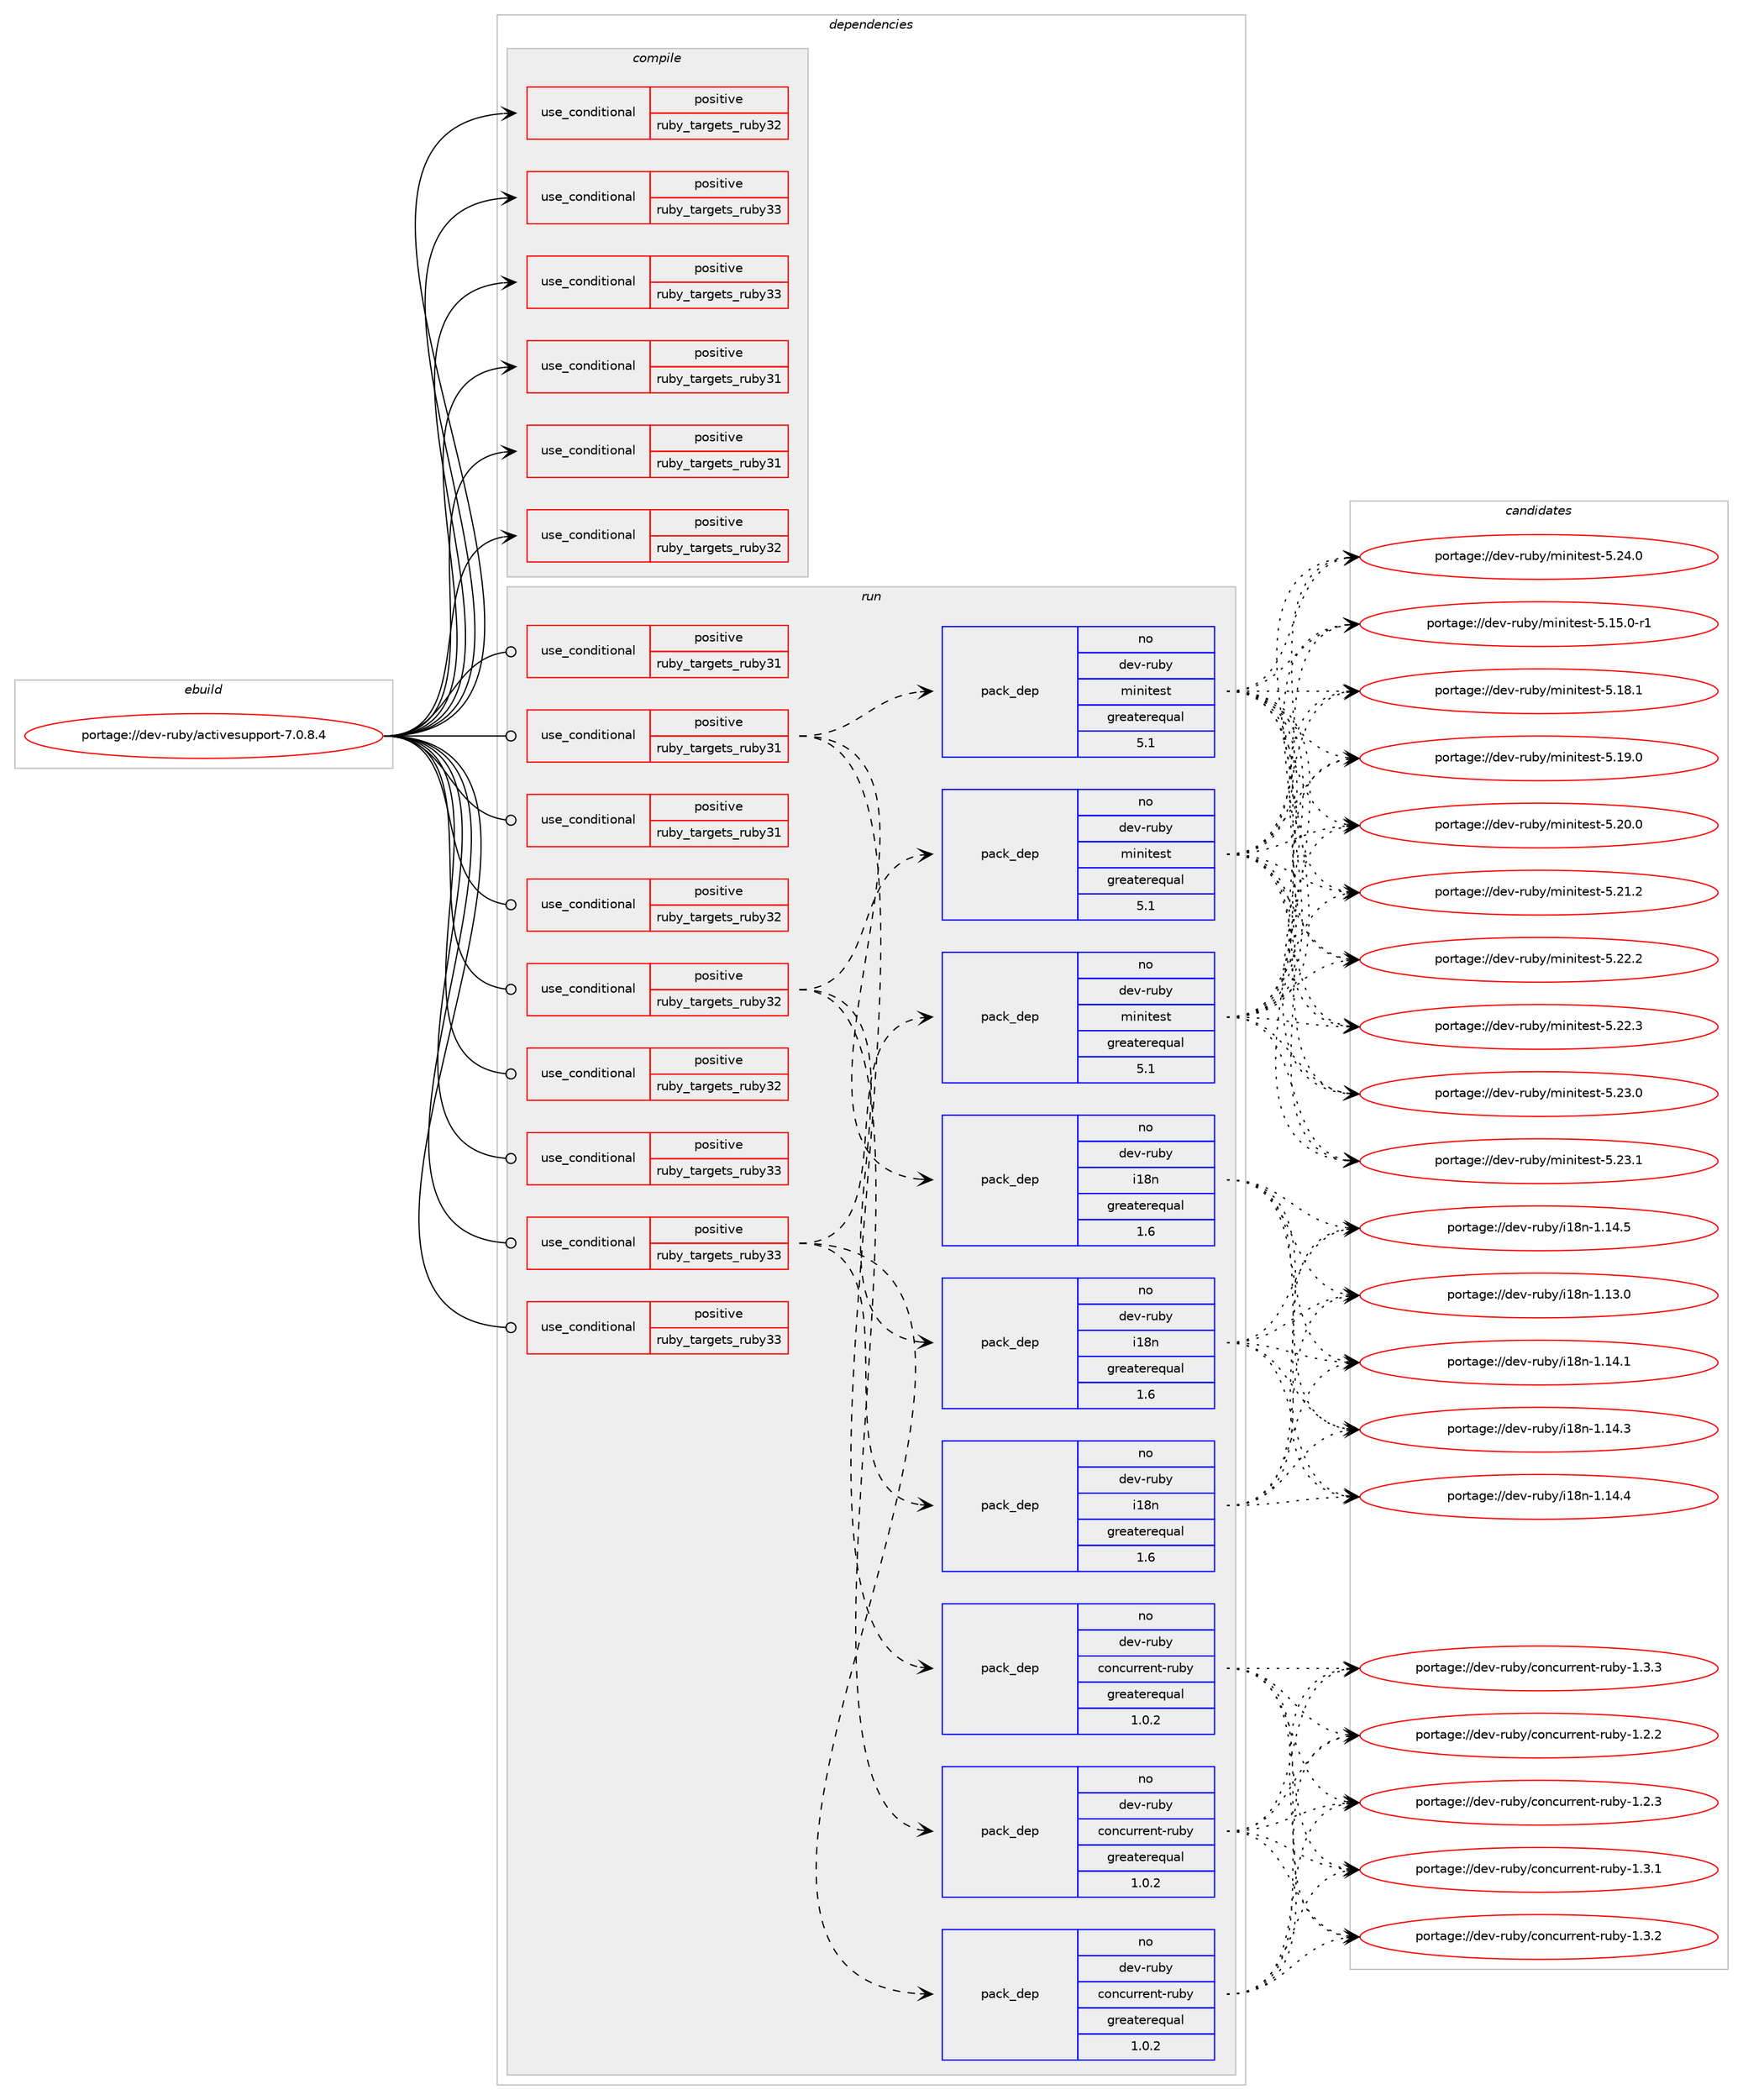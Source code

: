 digraph prolog {

# *************
# Graph options
# *************

newrank=true;
concentrate=true;
compound=true;
graph [rankdir=LR,fontname=Helvetica,fontsize=10,ranksep=1.5];#, ranksep=2.5, nodesep=0.2];
edge  [arrowhead=vee];
node  [fontname=Helvetica,fontsize=10];

# **********
# The ebuild
# **********

subgraph cluster_leftcol {
color=gray;
rank=same;
label=<<i>ebuild</i>>;
id [label="portage://dev-ruby/activesupport-7.0.8.4", color=red, width=4, href="../dev-ruby/activesupport-7.0.8.4.svg"];
}

# ****************
# The dependencies
# ****************

subgraph cluster_midcol {
color=gray;
label=<<i>dependencies</i>>;
subgraph cluster_compile {
fillcolor="#eeeeee";
style=filled;
label=<<i>compile</i>>;
subgraph cond42787 {
dependency89414 [label=<<TABLE BORDER="0" CELLBORDER="1" CELLSPACING="0" CELLPADDING="4"><TR><TD ROWSPAN="3" CELLPADDING="10">use_conditional</TD></TR><TR><TD>positive</TD></TR><TR><TD>ruby_targets_ruby31</TD></TR></TABLE>>, shape=none, color=red];
# *** BEGIN UNKNOWN DEPENDENCY TYPE (TODO) ***
# dependency89414 -> package_dependency(portage://dev-ruby/activesupport-7.0.8.4,install,no,dev-lang,ruby,none,[,,],[slot(3.1)],[])
# *** END UNKNOWN DEPENDENCY TYPE (TODO) ***

}
id:e -> dependency89414:w [weight=20,style="solid",arrowhead="vee"];
subgraph cond42788 {
dependency89415 [label=<<TABLE BORDER="0" CELLBORDER="1" CELLSPACING="0" CELLPADDING="4"><TR><TD ROWSPAN="3" CELLPADDING="10">use_conditional</TD></TR><TR><TD>positive</TD></TR><TR><TD>ruby_targets_ruby31</TD></TR></TABLE>>, shape=none, color=red];
# *** BEGIN UNKNOWN DEPENDENCY TYPE (TODO) ***
# dependency89415 -> package_dependency(portage://dev-ruby/activesupport-7.0.8.4,install,no,virtual,rubygems,none,[,,],[],[use(enable(ruby_targets_ruby31),negative)])
# *** END UNKNOWN DEPENDENCY TYPE (TODO) ***

}
id:e -> dependency89415:w [weight=20,style="solid",arrowhead="vee"];
subgraph cond42789 {
dependency89416 [label=<<TABLE BORDER="0" CELLBORDER="1" CELLSPACING="0" CELLPADDING="4"><TR><TD ROWSPAN="3" CELLPADDING="10">use_conditional</TD></TR><TR><TD>positive</TD></TR><TR><TD>ruby_targets_ruby32</TD></TR></TABLE>>, shape=none, color=red];
# *** BEGIN UNKNOWN DEPENDENCY TYPE (TODO) ***
# dependency89416 -> package_dependency(portage://dev-ruby/activesupport-7.0.8.4,install,no,dev-lang,ruby,none,[,,],[slot(3.2)],[])
# *** END UNKNOWN DEPENDENCY TYPE (TODO) ***

}
id:e -> dependency89416:w [weight=20,style="solid",arrowhead="vee"];
subgraph cond42790 {
dependency89417 [label=<<TABLE BORDER="0" CELLBORDER="1" CELLSPACING="0" CELLPADDING="4"><TR><TD ROWSPAN="3" CELLPADDING="10">use_conditional</TD></TR><TR><TD>positive</TD></TR><TR><TD>ruby_targets_ruby32</TD></TR></TABLE>>, shape=none, color=red];
# *** BEGIN UNKNOWN DEPENDENCY TYPE (TODO) ***
# dependency89417 -> package_dependency(portage://dev-ruby/activesupport-7.0.8.4,install,no,virtual,rubygems,none,[,,],[],[use(enable(ruby_targets_ruby32),negative)])
# *** END UNKNOWN DEPENDENCY TYPE (TODO) ***

}
id:e -> dependency89417:w [weight=20,style="solid",arrowhead="vee"];
subgraph cond42791 {
dependency89418 [label=<<TABLE BORDER="0" CELLBORDER="1" CELLSPACING="0" CELLPADDING="4"><TR><TD ROWSPAN="3" CELLPADDING="10">use_conditional</TD></TR><TR><TD>positive</TD></TR><TR><TD>ruby_targets_ruby33</TD></TR></TABLE>>, shape=none, color=red];
# *** BEGIN UNKNOWN DEPENDENCY TYPE (TODO) ***
# dependency89418 -> package_dependency(portage://dev-ruby/activesupport-7.0.8.4,install,no,dev-lang,ruby,none,[,,],[slot(3.3)],[])
# *** END UNKNOWN DEPENDENCY TYPE (TODO) ***

}
id:e -> dependency89418:w [weight=20,style="solid",arrowhead="vee"];
subgraph cond42792 {
dependency89419 [label=<<TABLE BORDER="0" CELLBORDER="1" CELLSPACING="0" CELLPADDING="4"><TR><TD ROWSPAN="3" CELLPADDING="10">use_conditional</TD></TR><TR><TD>positive</TD></TR><TR><TD>ruby_targets_ruby33</TD></TR></TABLE>>, shape=none, color=red];
# *** BEGIN UNKNOWN DEPENDENCY TYPE (TODO) ***
# dependency89419 -> package_dependency(portage://dev-ruby/activesupport-7.0.8.4,install,no,virtual,rubygems,none,[,,],[],[use(enable(ruby_targets_ruby33),negative)])
# *** END UNKNOWN DEPENDENCY TYPE (TODO) ***

}
id:e -> dependency89419:w [weight=20,style="solid",arrowhead="vee"];
}
subgraph cluster_compileandrun {
fillcolor="#eeeeee";
style=filled;
label=<<i>compile and run</i>>;
}
subgraph cluster_run {
fillcolor="#eeeeee";
style=filled;
label=<<i>run</i>>;
subgraph cond42793 {
dependency89420 [label=<<TABLE BORDER="0" CELLBORDER="1" CELLSPACING="0" CELLPADDING="4"><TR><TD ROWSPAN="3" CELLPADDING="10">use_conditional</TD></TR><TR><TD>positive</TD></TR><TR><TD>ruby_targets_ruby31</TD></TR></TABLE>>, shape=none, color=red];
# *** BEGIN UNKNOWN DEPENDENCY TYPE (TODO) ***
# dependency89420 -> package_dependency(portage://dev-ruby/activesupport-7.0.8.4,run,no,dev-lang,ruby,none,[,,],[slot(3.1)],[])
# *** END UNKNOWN DEPENDENCY TYPE (TODO) ***

}
id:e -> dependency89420:w [weight=20,style="solid",arrowhead="odot"];
subgraph cond42794 {
dependency89421 [label=<<TABLE BORDER="0" CELLBORDER="1" CELLSPACING="0" CELLPADDING="4"><TR><TD ROWSPAN="3" CELLPADDING="10">use_conditional</TD></TR><TR><TD>positive</TD></TR><TR><TD>ruby_targets_ruby31</TD></TR></TABLE>>, shape=none, color=red];
subgraph pack45379 {
dependency89422 [label=<<TABLE BORDER="0" CELLBORDER="1" CELLSPACING="0" CELLPADDING="4" WIDTH="220"><TR><TD ROWSPAN="6" CELLPADDING="30">pack_dep</TD></TR><TR><TD WIDTH="110">no</TD></TR><TR><TD>dev-ruby</TD></TR><TR><TD>concurrent-ruby</TD></TR><TR><TD>greaterequal</TD></TR><TR><TD>1.0.2</TD></TR></TABLE>>, shape=none, color=blue];
}
dependency89421:e -> dependency89422:w [weight=20,style="dashed",arrowhead="vee"];
subgraph pack45380 {
dependency89423 [label=<<TABLE BORDER="0" CELLBORDER="1" CELLSPACING="0" CELLPADDING="4" WIDTH="220"><TR><TD ROWSPAN="6" CELLPADDING="30">pack_dep</TD></TR><TR><TD WIDTH="110">no</TD></TR><TR><TD>dev-ruby</TD></TR><TR><TD>i18n</TD></TR><TR><TD>greaterequal</TD></TR><TR><TD>1.6</TD></TR></TABLE>>, shape=none, color=blue];
}
dependency89421:e -> dependency89423:w [weight=20,style="dashed",arrowhead="vee"];
# *** BEGIN UNKNOWN DEPENDENCY TYPE (TODO) ***
# dependency89421 -> package_dependency(portage://dev-ruby/activesupport-7.0.8.4,run,no,dev-ruby,tzinfo,none,[,,],[slot(2)],[use(enable(ruby_targets_ruby31),negative)])
# *** END UNKNOWN DEPENDENCY TYPE (TODO) ***

subgraph pack45381 {
dependency89424 [label=<<TABLE BORDER="0" CELLBORDER="1" CELLSPACING="0" CELLPADDING="4" WIDTH="220"><TR><TD ROWSPAN="6" CELLPADDING="30">pack_dep</TD></TR><TR><TD WIDTH="110">no</TD></TR><TR><TD>dev-ruby</TD></TR><TR><TD>minitest</TD></TR><TR><TD>greaterequal</TD></TR><TR><TD>5.1</TD></TR></TABLE>>, shape=none, color=blue];
}
dependency89421:e -> dependency89424:w [weight=20,style="dashed",arrowhead="vee"];
}
id:e -> dependency89421:w [weight=20,style="solid",arrowhead="odot"];
subgraph cond42795 {
dependency89425 [label=<<TABLE BORDER="0" CELLBORDER="1" CELLSPACING="0" CELLPADDING="4"><TR><TD ROWSPAN="3" CELLPADDING="10">use_conditional</TD></TR><TR><TD>positive</TD></TR><TR><TD>ruby_targets_ruby31</TD></TR></TABLE>>, shape=none, color=red];
# *** BEGIN UNKNOWN DEPENDENCY TYPE (TODO) ***
# dependency89425 -> package_dependency(portage://dev-ruby/activesupport-7.0.8.4,run,no,virtual,rubygems,none,[,,],[],[use(enable(ruby_targets_ruby31),negative)])
# *** END UNKNOWN DEPENDENCY TYPE (TODO) ***

}
id:e -> dependency89425:w [weight=20,style="solid",arrowhead="odot"];
subgraph cond42796 {
dependency89426 [label=<<TABLE BORDER="0" CELLBORDER="1" CELLSPACING="0" CELLPADDING="4"><TR><TD ROWSPAN="3" CELLPADDING="10">use_conditional</TD></TR><TR><TD>positive</TD></TR><TR><TD>ruby_targets_ruby32</TD></TR></TABLE>>, shape=none, color=red];
# *** BEGIN UNKNOWN DEPENDENCY TYPE (TODO) ***
# dependency89426 -> package_dependency(portage://dev-ruby/activesupport-7.0.8.4,run,no,dev-lang,ruby,none,[,,],[slot(3.2)],[])
# *** END UNKNOWN DEPENDENCY TYPE (TODO) ***

}
id:e -> dependency89426:w [weight=20,style="solid",arrowhead="odot"];
subgraph cond42797 {
dependency89427 [label=<<TABLE BORDER="0" CELLBORDER="1" CELLSPACING="0" CELLPADDING="4"><TR><TD ROWSPAN="3" CELLPADDING="10">use_conditional</TD></TR><TR><TD>positive</TD></TR><TR><TD>ruby_targets_ruby32</TD></TR></TABLE>>, shape=none, color=red];
subgraph pack45382 {
dependency89428 [label=<<TABLE BORDER="0" CELLBORDER="1" CELLSPACING="0" CELLPADDING="4" WIDTH="220"><TR><TD ROWSPAN="6" CELLPADDING="30">pack_dep</TD></TR><TR><TD WIDTH="110">no</TD></TR><TR><TD>dev-ruby</TD></TR><TR><TD>concurrent-ruby</TD></TR><TR><TD>greaterequal</TD></TR><TR><TD>1.0.2</TD></TR></TABLE>>, shape=none, color=blue];
}
dependency89427:e -> dependency89428:w [weight=20,style="dashed",arrowhead="vee"];
subgraph pack45383 {
dependency89429 [label=<<TABLE BORDER="0" CELLBORDER="1" CELLSPACING="0" CELLPADDING="4" WIDTH="220"><TR><TD ROWSPAN="6" CELLPADDING="30">pack_dep</TD></TR><TR><TD WIDTH="110">no</TD></TR><TR><TD>dev-ruby</TD></TR><TR><TD>i18n</TD></TR><TR><TD>greaterequal</TD></TR><TR><TD>1.6</TD></TR></TABLE>>, shape=none, color=blue];
}
dependency89427:e -> dependency89429:w [weight=20,style="dashed",arrowhead="vee"];
# *** BEGIN UNKNOWN DEPENDENCY TYPE (TODO) ***
# dependency89427 -> package_dependency(portage://dev-ruby/activesupport-7.0.8.4,run,no,dev-ruby,tzinfo,none,[,,],[slot(2)],[use(enable(ruby_targets_ruby32),negative)])
# *** END UNKNOWN DEPENDENCY TYPE (TODO) ***

subgraph pack45384 {
dependency89430 [label=<<TABLE BORDER="0" CELLBORDER="1" CELLSPACING="0" CELLPADDING="4" WIDTH="220"><TR><TD ROWSPAN="6" CELLPADDING="30">pack_dep</TD></TR><TR><TD WIDTH="110">no</TD></TR><TR><TD>dev-ruby</TD></TR><TR><TD>minitest</TD></TR><TR><TD>greaterequal</TD></TR><TR><TD>5.1</TD></TR></TABLE>>, shape=none, color=blue];
}
dependency89427:e -> dependency89430:w [weight=20,style="dashed",arrowhead="vee"];
}
id:e -> dependency89427:w [weight=20,style="solid",arrowhead="odot"];
subgraph cond42798 {
dependency89431 [label=<<TABLE BORDER="0" CELLBORDER="1" CELLSPACING="0" CELLPADDING="4"><TR><TD ROWSPAN="3" CELLPADDING="10">use_conditional</TD></TR><TR><TD>positive</TD></TR><TR><TD>ruby_targets_ruby32</TD></TR></TABLE>>, shape=none, color=red];
# *** BEGIN UNKNOWN DEPENDENCY TYPE (TODO) ***
# dependency89431 -> package_dependency(portage://dev-ruby/activesupport-7.0.8.4,run,no,virtual,rubygems,none,[,,],[],[use(enable(ruby_targets_ruby32),negative)])
# *** END UNKNOWN DEPENDENCY TYPE (TODO) ***

}
id:e -> dependency89431:w [weight=20,style="solid",arrowhead="odot"];
subgraph cond42799 {
dependency89432 [label=<<TABLE BORDER="0" CELLBORDER="1" CELLSPACING="0" CELLPADDING="4"><TR><TD ROWSPAN="3" CELLPADDING="10">use_conditional</TD></TR><TR><TD>positive</TD></TR><TR><TD>ruby_targets_ruby33</TD></TR></TABLE>>, shape=none, color=red];
# *** BEGIN UNKNOWN DEPENDENCY TYPE (TODO) ***
# dependency89432 -> package_dependency(portage://dev-ruby/activesupport-7.0.8.4,run,no,dev-lang,ruby,none,[,,],[slot(3.3)],[])
# *** END UNKNOWN DEPENDENCY TYPE (TODO) ***

}
id:e -> dependency89432:w [weight=20,style="solid",arrowhead="odot"];
subgraph cond42800 {
dependency89433 [label=<<TABLE BORDER="0" CELLBORDER="1" CELLSPACING="0" CELLPADDING="4"><TR><TD ROWSPAN="3" CELLPADDING="10">use_conditional</TD></TR><TR><TD>positive</TD></TR><TR><TD>ruby_targets_ruby33</TD></TR></TABLE>>, shape=none, color=red];
subgraph pack45385 {
dependency89434 [label=<<TABLE BORDER="0" CELLBORDER="1" CELLSPACING="0" CELLPADDING="4" WIDTH="220"><TR><TD ROWSPAN="6" CELLPADDING="30">pack_dep</TD></TR><TR><TD WIDTH="110">no</TD></TR><TR><TD>dev-ruby</TD></TR><TR><TD>concurrent-ruby</TD></TR><TR><TD>greaterequal</TD></TR><TR><TD>1.0.2</TD></TR></TABLE>>, shape=none, color=blue];
}
dependency89433:e -> dependency89434:w [weight=20,style="dashed",arrowhead="vee"];
subgraph pack45386 {
dependency89435 [label=<<TABLE BORDER="0" CELLBORDER="1" CELLSPACING="0" CELLPADDING="4" WIDTH="220"><TR><TD ROWSPAN="6" CELLPADDING="30">pack_dep</TD></TR><TR><TD WIDTH="110">no</TD></TR><TR><TD>dev-ruby</TD></TR><TR><TD>i18n</TD></TR><TR><TD>greaterequal</TD></TR><TR><TD>1.6</TD></TR></TABLE>>, shape=none, color=blue];
}
dependency89433:e -> dependency89435:w [weight=20,style="dashed",arrowhead="vee"];
# *** BEGIN UNKNOWN DEPENDENCY TYPE (TODO) ***
# dependency89433 -> package_dependency(portage://dev-ruby/activesupport-7.0.8.4,run,no,dev-ruby,tzinfo,none,[,,],[slot(2)],[use(enable(ruby_targets_ruby33),negative)])
# *** END UNKNOWN DEPENDENCY TYPE (TODO) ***

subgraph pack45387 {
dependency89436 [label=<<TABLE BORDER="0" CELLBORDER="1" CELLSPACING="0" CELLPADDING="4" WIDTH="220"><TR><TD ROWSPAN="6" CELLPADDING="30">pack_dep</TD></TR><TR><TD WIDTH="110">no</TD></TR><TR><TD>dev-ruby</TD></TR><TR><TD>minitest</TD></TR><TR><TD>greaterequal</TD></TR><TR><TD>5.1</TD></TR></TABLE>>, shape=none, color=blue];
}
dependency89433:e -> dependency89436:w [weight=20,style="dashed",arrowhead="vee"];
}
id:e -> dependency89433:w [weight=20,style="solid",arrowhead="odot"];
subgraph cond42801 {
dependency89437 [label=<<TABLE BORDER="0" CELLBORDER="1" CELLSPACING="0" CELLPADDING="4"><TR><TD ROWSPAN="3" CELLPADDING="10">use_conditional</TD></TR><TR><TD>positive</TD></TR><TR><TD>ruby_targets_ruby33</TD></TR></TABLE>>, shape=none, color=red];
# *** BEGIN UNKNOWN DEPENDENCY TYPE (TODO) ***
# dependency89437 -> package_dependency(portage://dev-ruby/activesupport-7.0.8.4,run,no,virtual,rubygems,none,[,,],[],[use(enable(ruby_targets_ruby33),negative)])
# *** END UNKNOWN DEPENDENCY TYPE (TODO) ***

}
id:e -> dependency89437:w [weight=20,style="solid",arrowhead="odot"];
}
}

# **************
# The candidates
# **************

subgraph cluster_choices {
rank=same;
color=gray;
label=<<i>candidates</i>>;

subgraph choice45379 {
color=black;
nodesep=1;
choice10010111845114117981214799111110991171141141011101164511411798121454946504650 [label="portage://dev-ruby/concurrent-ruby-1.2.2", color=red, width=4,href="../dev-ruby/concurrent-ruby-1.2.2.svg"];
choice10010111845114117981214799111110991171141141011101164511411798121454946504651 [label="portage://dev-ruby/concurrent-ruby-1.2.3", color=red, width=4,href="../dev-ruby/concurrent-ruby-1.2.3.svg"];
choice10010111845114117981214799111110991171141141011101164511411798121454946514649 [label="portage://dev-ruby/concurrent-ruby-1.3.1", color=red, width=4,href="../dev-ruby/concurrent-ruby-1.3.1.svg"];
choice10010111845114117981214799111110991171141141011101164511411798121454946514650 [label="portage://dev-ruby/concurrent-ruby-1.3.2", color=red, width=4,href="../dev-ruby/concurrent-ruby-1.3.2.svg"];
choice10010111845114117981214799111110991171141141011101164511411798121454946514651 [label="portage://dev-ruby/concurrent-ruby-1.3.3", color=red, width=4,href="../dev-ruby/concurrent-ruby-1.3.3.svg"];
dependency89422:e -> choice10010111845114117981214799111110991171141141011101164511411798121454946504650:w [style=dotted,weight="100"];
dependency89422:e -> choice10010111845114117981214799111110991171141141011101164511411798121454946504651:w [style=dotted,weight="100"];
dependency89422:e -> choice10010111845114117981214799111110991171141141011101164511411798121454946514649:w [style=dotted,weight="100"];
dependency89422:e -> choice10010111845114117981214799111110991171141141011101164511411798121454946514650:w [style=dotted,weight="100"];
dependency89422:e -> choice10010111845114117981214799111110991171141141011101164511411798121454946514651:w [style=dotted,weight="100"];
}
subgraph choice45380 {
color=black;
nodesep=1;
choice100101118451141179812147105495611045494649514648 [label="portage://dev-ruby/i18n-1.13.0", color=red, width=4,href="../dev-ruby/i18n-1.13.0.svg"];
choice100101118451141179812147105495611045494649524649 [label="portage://dev-ruby/i18n-1.14.1", color=red, width=4,href="../dev-ruby/i18n-1.14.1.svg"];
choice100101118451141179812147105495611045494649524651 [label="portage://dev-ruby/i18n-1.14.3", color=red, width=4,href="../dev-ruby/i18n-1.14.3.svg"];
choice100101118451141179812147105495611045494649524652 [label="portage://dev-ruby/i18n-1.14.4", color=red, width=4,href="../dev-ruby/i18n-1.14.4.svg"];
choice100101118451141179812147105495611045494649524653 [label="portage://dev-ruby/i18n-1.14.5", color=red, width=4,href="../dev-ruby/i18n-1.14.5.svg"];
dependency89423:e -> choice100101118451141179812147105495611045494649514648:w [style=dotted,weight="100"];
dependency89423:e -> choice100101118451141179812147105495611045494649524649:w [style=dotted,weight="100"];
dependency89423:e -> choice100101118451141179812147105495611045494649524651:w [style=dotted,weight="100"];
dependency89423:e -> choice100101118451141179812147105495611045494649524652:w [style=dotted,weight="100"];
dependency89423:e -> choice100101118451141179812147105495611045494649524653:w [style=dotted,weight="100"];
}
subgraph choice45381 {
color=black;
nodesep=1;
choice100101118451141179812147109105110105116101115116455346495346484511449 [label="portage://dev-ruby/minitest-5.15.0-r1", color=red, width=4,href="../dev-ruby/minitest-5.15.0-r1.svg"];
choice10010111845114117981214710910511010511610111511645534649564649 [label="portage://dev-ruby/minitest-5.18.1", color=red, width=4,href="../dev-ruby/minitest-5.18.1.svg"];
choice10010111845114117981214710910511010511610111511645534649574648 [label="portage://dev-ruby/minitest-5.19.0", color=red, width=4,href="../dev-ruby/minitest-5.19.0.svg"];
choice10010111845114117981214710910511010511610111511645534650484648 [label="portage://dev-ruby/minitest-5.20.0", color=red, width=4,href="../dev-ruby/minitest-5.20.0.svg"];
choice10010111845114117981214710910511010511610111511645534650494650 [label="portage://dev-ruby/minitest-5.21.2", color=red, width=4,href="../dev-ruby/minitest-5.21.2.svg"];
choice10010111845114117981214710910511010511610111511645534650504650 [label="portage://dev-ruby/minitest-5.22.2", color=red, width=4,href="../dev-ruby/minitest-5.22.2.svg"];
choice10010111845114117981214710910511010511610111511645534650504651 [label="portage://dev-ruby/minitest-5.22.3", color=red, width=4,href="../dev-ruby/minitest-5.22.3.svg"];
choice10010111845114117981214710910511010511610111511645534650514648 [label="portage://dev-ruby/minitest-5.23.0", color=red, width=4,href="../dev-ruby/minitest-5.23.0.svg"];
choice10010111845114117981214710910511010511610111511645534650514649 [label="portage://dev-ruby/minitest-5.23.1", color=red, width=4,href="../dev-ruby/minitest-5.23.1.svg"];
choice10010111845114117981214710910511010511610111511645534650524648 [label="portage://dev-ruby/minitest-5.24.0", color=red, width=4,href="../dev-ruby/minitest-5.24.0.svg"];
dependency89424:e -> choice100101118451141179812147109105110105116101115116455346495346484511449:w [style=dotted,weight="100"];
dependency89424:e -> choice10010111845114117981214710910511010511610111511645534649564649:w [style=dotted,weight="100"];
dependency89424:e -> choice10010111845114117981214710910511010511610111511645534649574648:w [style=dotted,weight="100"];
dependency89424:e -> choice10010111845114117981214710910511010511610111511645534650484648:w [style=dotted,weight="100"];
dependency89424:e -> choice10010111845114117981214710910511010511610111511645534650494650:w [style=dotted,weight="100"];
dependency89424:e -> choice10010111845114117981214710910511010511610111511645534650504650:w [style=dotted,weight="100"];
dependency89424:e -> choice10010111845114117981214710910511010511610111511645534650504651:w [style=dotted,weight="100"];
dependency89424:e -> choice10010111845114117981214710910511010511610111511645534650514648:w [style=dotted,weight="100"];
dependency89424:e -> choice10010111845114117981214710910511010511610111511645534650514649:w [style=dotted,weight="100"];
dependency89424:e -> choice10010111845114117981214710910511010511610111511645534650524648:w [style=dotted,weight="100"];
}
subgraph choice45382 {
color=black;
nodesep=1;
choice10010111845114117981214799111110991171141141011101164511411798121454946504650 [label="portage://dev-ruby/concurrent-ruby-1.2.2", color=red, width=4,href="../dev-ruby/concurrent-ruby-1.2.2.svg"];
choice10010111845114117981214799111110991171141141011101164511411798121454946504651 [label="portage://dev-ruby/concurrent-ruby-1.2.3", color=red, width=4,href="../dev-ruby/concurrent-ruby-1.2.3.svg"];
choice10010111845114117981214799111110991171141141011101164511411798121454946514649 [label="portage://dev-ruby/concurrent-ruby-1.3.1", color=red, width=4,href="../dev-ruby/concurrent-ruby-1.3.1.svg"];
choice10010111845114117981214799111110991171141141011101164511411798121454946514650 [label="portage://dev-ruby/concurrent-ruby-1.3.2", color=red, width=4,href="../dev-ruby/concurrent-ruby-1.3.2.svg"];
choice10010111845114117981214799111110991171141141011101164511411798121454946514651 [label="portage://dev-ruby/concurrent-ruby-1.3.3", color=red, width=4,href="../dev-ruby/concurrent-ruby-1.3.3.svg"];
dependency89428:e -> choice10010111845114117981214799111110991171141141011101164511411798121454946504650:w [style=dotted,weight="100"];
dependency89428:e -> choice10010111845114117981214799111110991171141141011101164511411798121454946504651:w [style=dotted,weight="100"];
dependency89428:e -> choice10010111845114117981214799111110991171141141011101164511411798121454946514649:w [style=dotted,weight="100"];
dependency89428:e -> choice10010111845114117981214799111110991171141141011101164511411798121454946514650:w [style=dotted,weight="100"];
dependency89428:e -> choice10010111845114117981214799111110991171141141011101164511411798121454946514651:w [style=dotted,weight="100"];
}
subgraph choice45383 {
color=black;
nodesep=1;
choice100101118451141179812147105495611045494649514648 [label="portage://dev-ruby/i18n-1.13.0", color=red, width=4,href="../dev-ruby/i18n-1.13.0.svg"];
choice100101118451141179812147105495611045494649524649 [label="portage://dev-ruby/i18n-1.14.1", color=red, width=4,href="../dev-ruby/i18n-1.14.1.svg"];
choice100101118451141179812147105495611045494649524651 [label="portage://dev-ruby/i18n-1.14.3", color=red, width=4,href="../dev-ruby/i18n-1.14.3.svg"];
choice100101118451141179812147105495611045494649524652 [label="portage://dev-ruby/i18n-1.14.4", color=red, width=4,href="../dev-ruby/i18n-1.14.4.svg"];
choice100101118451141179812147105495611045494649524653 [label="portage://dev-ruby/i18n-1.14.5", color=red, width=4,href="../dev-ruby/i18n-1.14.5.svg"];
dependency89429:e -> choice100101118451141179812147105495611045494649514648:w [style=dotted,weight="100"];
dependency89429:e -> choice100101118451141179812147105495611045494649524649:w [style=dotted,weight="100"];
dependency89429:e -> choice100101118451141179812147105495611045494649524651:w [style=dotted,weight="100"];
dependency89429:e -> choice100101118451141179812147105495611045494649524652:w [style=dotted,weight="100"];
dependency89429:e -> choice100101118451141179812147105495611045494649524653:w [style=dotted,weight="100"];
}
subgraph choice45384 {
color=black;
nodesep=1;
choice100101118451141179812147109105110105116101115116455346495346484511449 [label="portage://dev-ruby/minitest-5.15.0-r1", color=red, width=4,href="../dev-ruby/minitest-5.15.0-r1.svg"];
choice10010111845114117981214710910511010511610111511645534649564649 [label="portage://dev-ruby/minitest-5.18.1", color=red, width=4,href="../dev-ruby/minitest-5.18.1.svg"];
choice10010111845114117981214710910511010511610111511645534649574648 [label="portage://dev-ruby/minitest-5.19.0", color=red, width=4,href="../dev-ruby/minitest-5.19.0.svg"];
choice10010111845114117981214710910511010511610111511645534650484648 [label="portage://dev-ruby/minitest-5.20.0", color=red, width=4,href="../dev-ruby/minitest-5.20.0.svg"];
choice10010111845114117981214710910511010511610111511645534650494650 [label="portage://dev-ruby/minitest-5.21.2", color=red, width=4,href="../dev-ruby/minitest-5.21.2.svg"];
choice10010111845114117981214710910511010511610111511645534650504650 [label="portage://dev-ruby/minitest-5.22.2", color=red, width=4,href="../dev-ruby/minitest-5.22.2.svg"];
choice10010111845114117981214710910511010511610111511645534650504651 [label="portage://dev-ruby/minitest-5.22.3", color=red, width=4,href="../dev-ruby/minitest-5.22.3.svg"];
choice10010111845114117981214710910511010511610111511645534650514648 [label="portage://dev-ruby/minitest-5.23.0", color=red, width=4,href="../dev-ruby/minitest-5.23.0.svg"];
choice10010111845114117981214710910511010511610111511645534650514649 [label="portage://dev-ruby/minitest-5.23.1", color=red, width=4,href="../dev-ruby/minitest-5.23.1.svg"];
choice10010111845114117981214710910511010511610111511645534650524648 [label="portage://dev-ruby/minitest-5.24.0", color=red, width=4,href="../dev-ruby/minitest-5.24.0.svg"];
dependency89430:e -> choice100101118451141179812147109105110105116101115116455346495346484511449:w [style=dotted,weight="100"];
dependency89430:e -> choice10010111845114117981214710910511010511610111511645534649564649:w [style=dotted,weight="100"];
dependency89430:e -> choice10010111845114117981214710910511010511610111511645534649574648:w [style=dotted,weight="100"];
dependency89430:e -> choice10010111845114117981214710910511010511610111511645534650484648:w [style=dotted,weight="100"];
dependency89430:e -> choice10010111845114117981214710910511010511610111511645534650494650:w [style=dotted,weight="100"];
dependency89430:e -> choice10010111845114117981214710910511010511610111511645534650504650:w [style=dotted,weight="100"];
dependency89430:e -> choice10010111845114117981214710910511010511610111511645534650504651:w [style=dotted,weight="100"];
dependency89430:e -> choice10010111845114117981214710910511010511610111511645534650514648:w [style=dotted,weight="100"];
dependency89430:e -> choice10010111845114117981214710910511010511610111511645534650514649:w [style=dotted,weight="100"];
dependency89430:e -> choice10010111845114117981214710910511010511610111511645534650524648:w [style=dotted,weight="100"];
}
subgraph choice45385 {
color=black;
nodesep=1;
choice10010111845114117981214799111110991171141141011101164511411798121454946504650 [label="portage://dev-ruby/concurrent-ruby-1.2.2", color=red, width=4,href="../dev-ruby/concurrent-ruby-1.2.2.svg"];
choice10010111845114117981214799111110991171141141011101164511411798121454946504651 [label="portage://dev-ruby/concurrent-ruby-1.2.3", color=red, width=4,href="../dev-ruby/concurrent-ruby-1.2.3.svg"];
choice10010111845114117981214799111110991171141141011101164511411798121454946514649 [label="portage://dev-ruby/concurrent-ruby-1.3.1", color=red, width=4,href="../dev-ruby/concurrent-ruby-1.3.1.svg"];
choice10010111845114117981214799111110991171141141011101164511411798121454946514650 [label="portage://dev-ruby/concurrent-ruby-1.3.2", color=red, width=4,href="../dev-ruby/concurrent-ruby-1.3.2.svg"];
choice10010111845114117981214799111110991171141141011101164511411798121454946514651 [label="portage://dev-ruby/concurrent-ruby-1.3.3", color=red, width=4,href="../dev-ruby/concurrent-ruby-1.3.3.svg"];
dependency89434:e -> choice10010111845114117981214799111110991171141141011101164511411798121454946504650:w [style=dotted,weight="100"];
dependency89434:e -> choice10010111845114117981214799111110991171141141011101164511411798121454946504651:w [style=dotted,weight="100"];
dependency89434:e -> choice10010111845114117981214799111110991171141141011101164511411798121454946514649:w [style=dotted,weight="100"];
dependency89434:e -> choice10010111845114117981214799111110991171141141011101164511411798121454946514650:w [style=dotted,weight="100"];
dependency89434:e -> choice10010111845114117981214799111110991171141141011101164511411798121454946514651:w [style=dotted,weight="100"];
}
subgraph choice45386 {
color=black;
nodesep=1;
choice100101118451141179812147105495611045494649514648 [label="portage://dev-ruby/i18n-1.13.0", color=red, width=4,href="../dev-ruby/i18n-1.13.0.svg"];
choice100101118451141179812147105495611045494649524649 [label="portage://dev-ruby/i18n-1.14.1", color=red, width=4,href="../dev-ruby/i18n-1.14.1.svg"];
choice100101118451141179812147105495611045494649524651 [label="portage://dev-ruby/i18n-1.14.3", color=red, width=4,href="../dev-ruby/i18n-1.14.3.svg"];
choice100101118451141179812147105495611045494649524652 [label="portage://dev-ruby/i18n-1.14.4", color=red, width=4,href="../dev-ruby/i18n-1.14.4.svg"];
choice100101118451141179812147105495611045494649524653 [label="portage://dev-ruby/i18n-1.14.5", color=red, width=4,href="../dev-ruby/i18n-1.14.5.svg"];
dependency89435:e -> choice100101118451141179812147105495611045494649514648:w [style=dotted,weight="100"];
dependency89435:e -> choice100101118451141179812147105495611045494649524649:w [style=dotted,weight="100"];
dependency89435:e -> choice100101118451141179812147105495611045494649524651:w [style=dotted,weight="100"];
dependency89435:e -> choice100101118451141179812147105495611045494649524652:w [style=dotted,weight="100"];
dependency89435:e -> choice100101118451141179812147105495611045494649524653:w [style=dotted,weight="100"];
}
subgraph choice45387 {
color=black;
nodesep=1;
choice100101118451141179812147109105110105116101115116455346495346484511449 [label="portage://dev-ruby/minitest-5.15.0-r1", color=red, width=4,href="../dev-ruby/minitest-5.15.0-r1.svg"];
choice10010111845114117981214710910511010511610111511645534649564649 [label="portage://dev-ruby/minitest-5.18.1", color=red, width=4,href="../dev-ruby/minitest-5.18.1.svg"];
choice10010111845114117981214710910511010511610111511645534649574648 [label="portage://dev-ruby/minitest-5.19.0", color=red, width=4,href="../dev-ruby/minitest-5.19.0.svg"];
choice10010111845114117981214710910511010511610111511645534650484648 [label="portage://dev-ruby/minitest-5.20.0", color=red, width=4,href="../dev-ruby/minitest-5.20.0.svg"];
choice10010111845114117981214710910511010511610111511645534650494650 [label="portage://dev-ruby/minitest-5.21.2", color=red, width=4,href="../dev-ruby/minitest-5.21.2.svg"];
choice10010111845114117981214710910511010511610111511645534650504650 [label="portage://dev-ruby/minitest-5.22.2", color=red, width=4,href="../dev-ruby/minitest-5.22.2.svg"];
choice10010111845114117981214710910511010511610111511645534650504651 [label="portage://dev-ruby/minitest-5.22.3", color=red, width=4,href="../dev-ruby/minitest-5.22.3.svg"];
choice10010111845114117981214710910511010511610111511645534650514648 [label="portage://dev-ruby/minitest-5.23.0", color=red, width=4,href="../dev-ruby/minitest-5.23.0.svg"];
choice10010111845114117981214710910511010511610111511645534650514649 [label="portage://dev-ruby/minitest-5.23.1", color=red, width=4,href="../dev-ruby/minitest-5.23.1.svg"];
choice10010111845114117981214710910511010511610111511645534650524648 [label="portage://dev-ruby/minitest-5.24.0", color=red, width=4,href="../dev-ruby/minitest-5.24.0.svg"];
dependency89436:e -> choice100101118451141179812147109105110105116101115116455346495346484511449:w [style=dotted,weight="100"];
dependency89436:e -> choice10010111845114117981214710910511010511610111511645534649564649:w [style=dotted,weight="100"];
dependency89436:e -> choice10010111845114117981214710910511010511610111511645534649574648:w [style=dotted,weight="100"];
dependency89436:e -> choice10010111845114117981214710910511010511610111511645534650484648:w [style=dotted,weight="100"];
dependency89436:e -> choice10010111845114117981214710910511010511610111511645534650494650:w [style=dotted,weight="100"];
dependency89436:e -> choice10010111845114117981214710910511010511610111511645534650504650:w [style=dotted,weight="100"];
dependency89436:e -> choice10010111845114117981214710910511010511610111511645534650504651:w [style=dotted,weight="100"];
dependency89436:e -> choice10010111845114117981214710910511010511610111511645534650514648:w [style=dotted,weight="100"];
dependency89436:e -> choice10010111845114117981214710910511010511610111511645534650514649:w [style=dotted,weight="100"];
dependency89436:e -> choice10010111845114117981214710910511010511610111511645534650524648:w [style=dotted,weight="100"];
}
}

}
